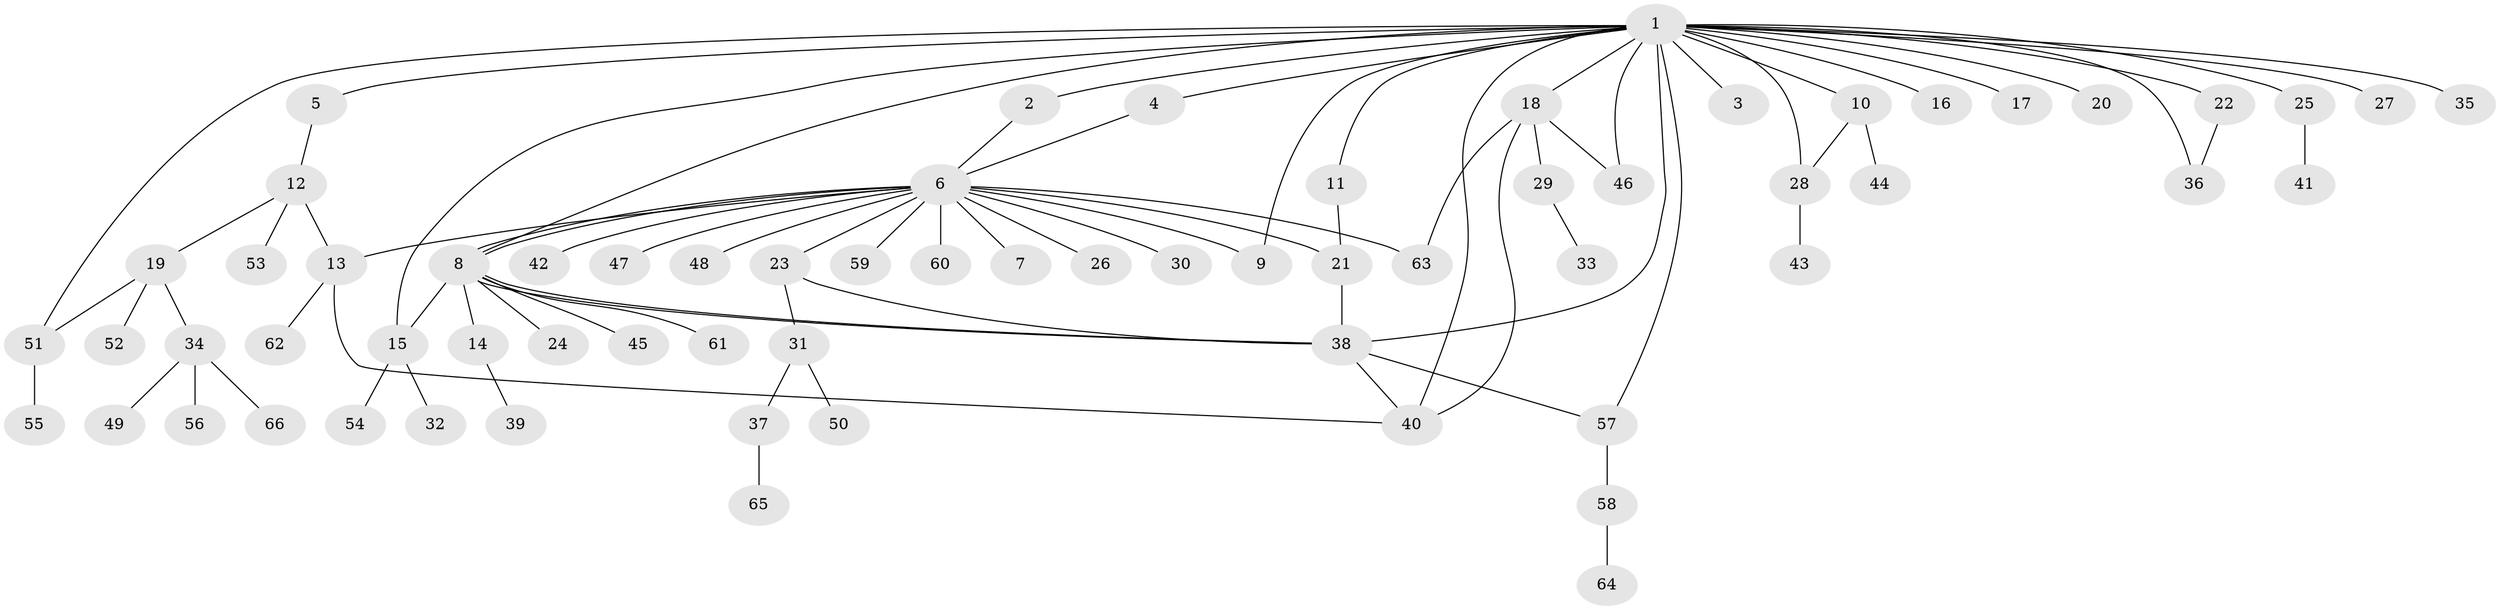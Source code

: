 // Generated by graph-tools (version 1.1) at 2025/47/03/09/25 04:47:29]
// undirected, 66 vertices, 85 edges
graph export_dot {
graph [start="1"]
  node [color=gray90,style=filled];
  1;
  2;
  3;
  4;
  5;
  6;
  7;
  8;
  9;
  10;
  11;
  12;
  13;
  14;
  15;
  16;
  17;
  18;
  19;
  20;
  21;
  22;
  23;
  24;
  25;
  26;
  27;
  28;
  29;
  30;
  31;
  32;
  33;
  34;
  35;
  36;
  37;
  38;
  39;
  40;
  41;
  42;
  43;
  44;
  45;
  46;
  47;
  48;
  49;
  50;
  51;
  52;
  53;
  54;
  55;
  56;
  57;
  58;
  59;
  60;
  61;
  62;
  63;
  64;
  65;
  66;
  1 -- 2;
  1 -- 3;
  1 -- 4;
  1 -- 5;
  1 -- 8;
  1 -- 9;
  1 -- 10;
  1 -- 11;
  1 -- 15;
  1 -- 16;
  1 -- 17;
  1 -- 18;
  1 -- 20;
  1 -- 22;
  1 -- 25;
  1 -- 27;
  1 -- 28;
  1 -- 35;
  1 -- 36;
  1 -- 38;
  1 -- 40;
  1 -- 46;
  1 -- 51;
  1 -- 57;
  2 -- 6;
  4 -- 6;
  5 -- 12;
  6 -- 7;
  6 -- 8;
  6 -- 8;
  6 -- 9;
  6 -- 13;
  6 -- 21;
  6 -- 23;
  6 -- 26;
  6 -- 30;
  6 -- 42;
  6 -- 47;
  6 -- 48;
  6 -- 59;
  6 -- 60;
  6 -- 63;
  8 -- 14;
  8 -- 15;
  8 -- 24;
  8 -- 38;
  8 -- 38;
  8 -- 45;
  8 -- 61;
  10 -- 28;
  10 -- 44;
  11 -- 21;
  12 -- 13;
  12 -- 19;
  12 -- 53;
  13 -- 40;
  13 -- 62;
  14 -- 39;
  15 -- 32;
  15 -- 54;
  18 -- 29;
  18 -- 40;
  18 -- 46;
  18 -- 63;
  19 -- 34;
  19 -- 51;
  19 -- 52;
  21 -- 38;
  22 -- 36;
  23 -- 31;
  23 -- 38;
  25 -- 41;
  28 -- 43;
  29 -- 33;
  31 -- 37;
  31 -- 50;
  34 -- 49;
  34 -- 56;
  34 -- 66;
  37 -- 65;
  38 -- 40;
  38 -- 57;
  51 -- 55;
  57 -- 58;
  58 -- 64;
}

